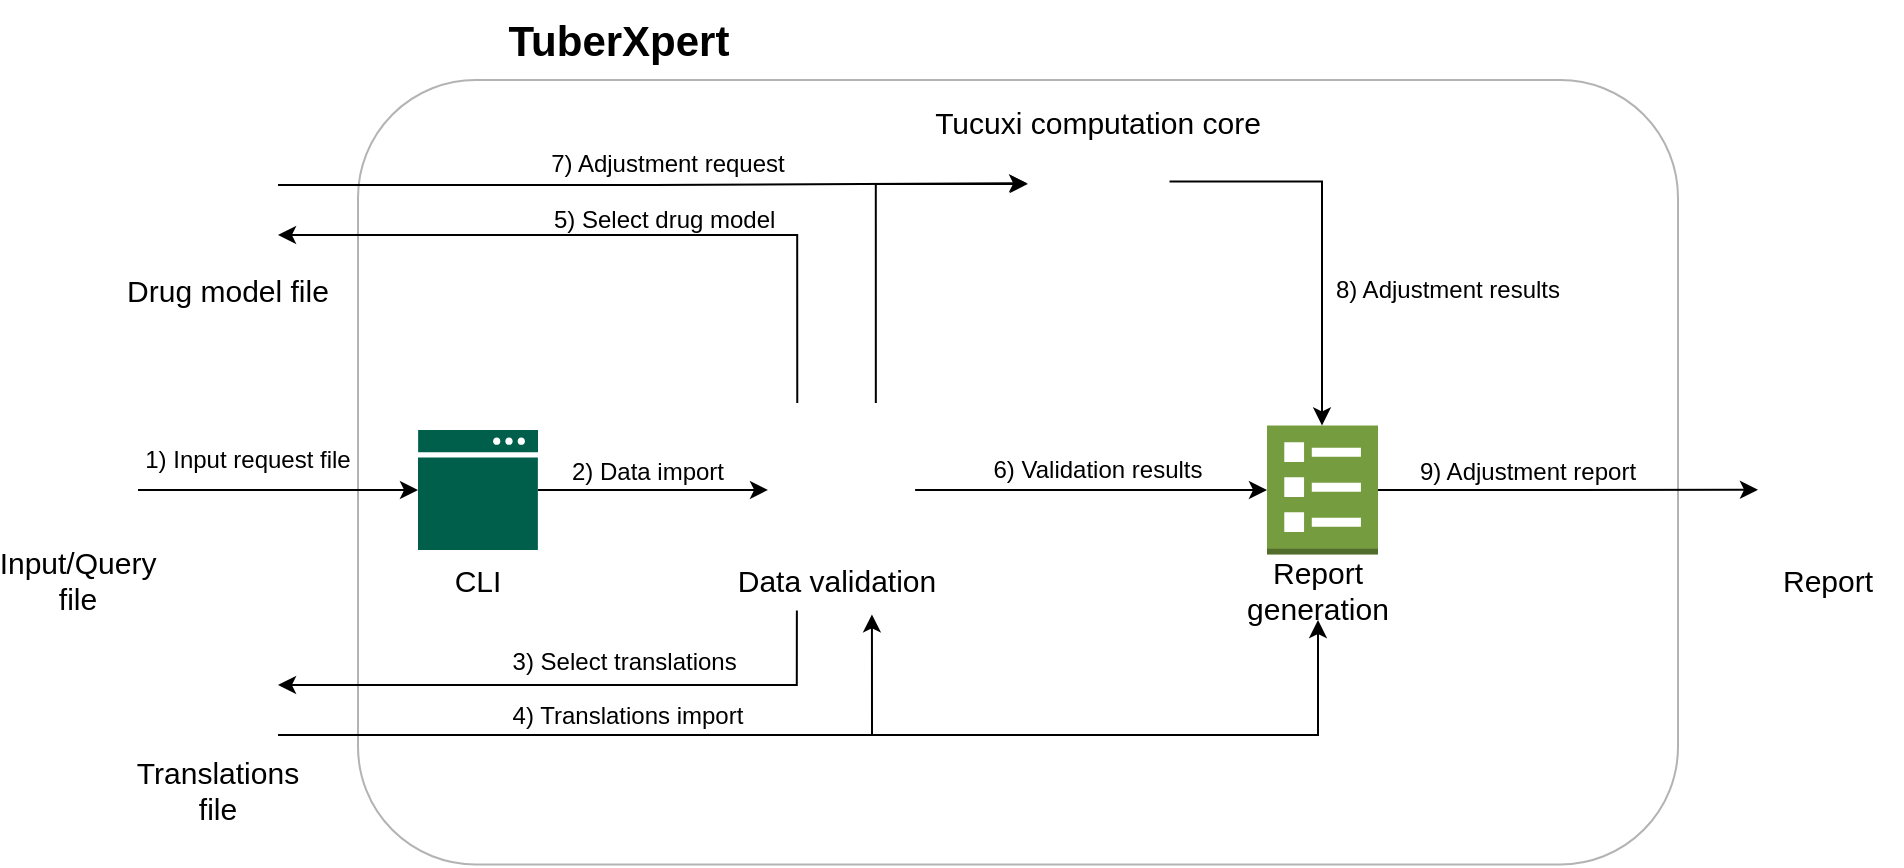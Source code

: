 <mxfile version="20.1.1" type="device"><diagram id="6jn8rRmGRjqyneHIg68U" name="Page-1"><mxGraphModel dx="1422" dy="726" grid="1" gridSize="10" guides="1" tooltips="1" connect="1" arrows="1" fold="1" page="1" pageScale="1" pageWidth="827" pageHeight="1169" math="0" shadow="0"><root><mxCell id="0"/><mxCell id="1" parent="0"/><mxCell id="Lh4p0oNaQ1qQ8kbz5JYV-3" value="" style="shape=image;html=1;verticalAlign=top;verticalLabelPosition=bottom;labelBackgroundColor=#ffffff;imageAspect=0;aspect=fixed;image=https://cdn1.iconfinder.com/data/icons/hawcons/32/699748-icon-102-document-file-xml-128.png" parent="1" vertex="1"><mxGeometry x="90" y="290" width="50" height="50" as="geometry"/></mxCell><mxCell id="FSRhnkFRNiiLRNrfAQOP-10" style="edgeStyle=orthogonalEdgeStyle;rounded=0;orthogonalLoop=1;jettySize=auto;html=1;entryX=0.5;entryY=1;entryDx=0;entryDy=0;entryPerimeter=0;" parent="1" source="Lh4p0oNaQ1qQ8kbz5JYV-6" target="Lh4p0oNaQ1qQ8kbz5JYV-5" edge="1"><mxGeometry relative="1" as="geometry"><Array as="points"><mxPoint x="670" y="400"/><mxPoint x="670" y="400"/></Array></mxGeometry></mxCell><mxCell id="Lh4p0oNaQ1qQ8kbz5JYV-6" value="" style="rounded=1;whiteSpace=wrap;html=1;strokeColor=#B3B3B3;" parent="1" vertex="1"><mxGeometry x="250" y="110" width="660" height="392.25" as="geometry"/></mxCell><mxCell id="Lh4p0oNaQ1qQ8kbz5JYV-2" value="" style="sketch=0;pointerEvents=1;shadow=0;dashed=0;html=1;strokeColor=none;fillColor=#005F4B;labelPosition=center;verticalLabelPosition=bottom;verticalAlign=top;align=center;outlineConnect=0;shape=mxgraph.veeam2.interface_console;" parent="1" vertex="1"><mxGeometry x="280" y="285" width="60" height="60" as="geometry"/></mxCell><mxCell id="29Lea-EKMiJO1pOLwERL-16" style="edgeStyle=orthogonalEdgeStyle;rounded=0;orthogonalLoop=1;jettySize=auto;html=1;exitX=1;exitY=0.5;exitDx=0;exitDy=0;exitPerimeter=0;" parent="1" source="Lh4p0oNaQ1qQ8kbz5JYV-5" target="Lh4p0oNaQ1qQ8kbz5JYV-36" edge="1"><mxGeometry relative="1" as="geometry"/></mxCell><mxCell id="Lh4p0oNaQ1qQ8kbz5JYV-5" value="" style="outlineConnect=0;dashed=0;verticalLabelPosition=bottom;verticalAlign=top;align=center;html=1;shape=mxgraph.aws3.template;fillColor=#759C3E;gradientColor=none;" parent="1" vertex="1"><mxGeometry x="704.5" y="282.75" width="55.5" height="64.5" as="geometry"/></mxCell><mxCell id="Lh4p0oNaQ1qQ8kbz5JYV-18" value="Tucuxi computation core" style="text;html=1;strokeColor=none;fillColor=none;align=center;verticalAlign=middle;whiteSpace=wrap;rounded=0;fontSize=15;" parent="1" vertex="1"><mxGeometry x="519.99" y="116" width="200.01" height="30" as="geometry"/></mxCell><mxCell id="Lh4p0oNaQ1qQ8kbz5JYV-19" value="TuberXpert" style="text;strokeColor=none;fillColor=none;html=1;fontSize=21;fontStyle=1;verticalAlign=middle;align=center;" parent="1" vertex="1"><mxGeometry x="330" y="70" width="100" height="40" as="geometry"/></mxCell><mxCell id="Lh4p0oNaQ1qQ8kbz5JYV-21" value="CLI" style="text;html=1;strokeColor=none;fillColor=none;align=center;verticalAlign=middle;whiteSpace=wrap;rounded=0;fontSize=15;" parent="1" vertex="1"><mxGeometry x="280" y="345" width="60" height="30" as="geometry"/></mxCell><mxCell id="Lh4p0oNaQ1qQ8kbz5JYV-23" value="Report generation" style="text;html=1;strokeColor=none;fillColor=none;align=center;verticalAlign=middle;whiteSpace=wrap;rounded=0;fontSize=15;" parent="1" vertex="1"><mxGeometry x="700" y="350" width="60" height="30" as="geometry"/></mxCell><mxCell id="Lh4p0oNaQ1qQ8kbz5JYV-24" value="Input/Query file" style="text;html=1;strokeColor=none;fillColor=none;align=center;verticalAlign=middle;whiteSpace=wrap;rounded=0;fontSize=15;" parent="1" vertex="1"><mxGeometry x="80" y="345" width="60" height="30" as="geometry"/></mxCell><mxCell id="Lh4p0oNaQ1qQ8kbz5JYV-26" style="edgeStyle=orthogonalEdgeStyle;rounded=0;orthogonalLoop=1;jettySize=auto;html=1;fontSize=15;" parent="1" source="Lh4p0oNaQ1qQ8kbz5JYV-3" target="Lh4p0oNaQ1qQ8kbz5JYV-2" edge="1"><mxGeometry relative="1" as="geometry"/></mxCell><mxCell id="FSRhnkFRNiiLRNrfAQOP-22" style="edgeStyle=orthogonalEdgeStyle;rounded=0;orthogonalLoop=1;jettySize=auto;html=1;exitX=1;exitY=0.25;exitDx=0;exitDy=0;entryX=-0.006;entryY=0.309;entryDx=0;entryDy=0;entryPerimeter=0;startArrow=none;startFill=0;endArrow=classic;endFill=1;" parent="1" source="Lh4p0oNaQ1qQ8kbz5JYV-27" target="Lh4p0oNaQ1qQ8kbz5JYV-4" edge="1"><mxGeometry relative="1" as="geometry"/></mxCell><mxCell id="Lh4p0oNaQ1qQ8kbz5JYV-27" value="" style="shape=image;html=1;verticalAlign=top;verticalLabelPosition=bottom;labelBackgroundColor=#ffffff;imageAspect=0;aspect=fixed;image=https://cdn1.iconfinder.com/data/icons/hawcons/32/699748-icon-102-document-file-xml-128.png" parent="1" vertex="1"><mxGeometry x="160" y="150" width="50" height="50" as="geometry"/></mxCell><mxCell id="Lh4p0oNaQ1qQ8kbz5JYV-29" value="Drug model file" style="text;html=1;strokeColor=none;fillColor=none;align=center;verticalAlign=middle;whiteSpace=wrap;rounded=0;fontSize=15;" parent="1" vertex="1"><mxGeometry x="130" y="200" width="110" height="30" as="geometry"/></mxCell><mxCell id="Lh4p0oNaQ1qQ8kbz5JYV-36" value="" style="shape=image;html=1;verticalAlign=top;verticalLabelPosition=bottom;labelBackgroundColor=#ffffff;imageAspect=0;aspect=fixed;image=https://cdn-icons-png.flaticon.com/512/81/81970.png;fontSize=15;" parent="1" vertex="1"><mxGeometry x="950" y="282.63" width="64.62" height="64.62" as="geometry"/></mxCell><mxCell id="Lh4p0oNaQ1qQ8kbz5JYV-39" value="Report" style="text;html=1;strokeColor=none;fillColor=none;align=center;verticalAlign=middle;whiteSpace=wrap;rounded=0;fontSize=15;" parent="1" vertex="1"><mxGeometry x="954.62" y="345" width="60" height="30" as="geometry"/></mxCell><mxCell id="29Lea-EKMiJO1pOLwERL-2" value="1) Input request file" style="text;html=1;strokeColor=none;fillColor=none;align=center;verticalAlign=middle;whiteSpace=wrap;rounded=0;" parent="1" vertex="1"><mxGeometry x="130" y="285" width="130" height="30" as="geometry"/></mxCell><mxCell id="29Lea-EKMiJO1pOLwERL-7" value="" style="endArrow=classic;html=1;rounded=0;" parent="1" source="Lh4p0oNaQ1qQ8kbz5JYV-2" edge="1"><mxGeometry width="50" height="50" relative="1" as="geometry"><mxPoint x="700" y="410" as="sourcePoint"/><mxPoint x="455" y="314.959" as="targetPoint"/></mxGeometry></mxCell><mxCell id="29Lea-EKMiJO1pOLwERL-8" value="2) Data import" style="text;html=1;strokeColor=none;fillColor=none;align=center;verticalAlign=middle;whiteSpace=wrap;rounded=0;" parent="1" vertex="1"><mxGeometry x="330" y="288.63" width="130" height="35" as="geometry"/></mxCell><mxCell id="29Lea-EKMiJO1pOLwERL-12" value="7) Adjustment request" style="text;html=1;strokeColor=none;fillColor=none;align=center;verticalAlign=middle;whiteSpace=wrap;rounded=0;" parent="1" vertex="1"><mxGeometry x="340" y="137" width="130" height="30" as="geometry"/></mxCell><mxCell id="29Lea-EKMiJO1pOLwERL-13" value="8) Adjustment results" style="text;html=1;strokeColor=none;fillColor=none;align=center;verticalAlign=middle;whiteSpace=wrap;rounded=0;" parent="1" vertex="1"><mxGeometry x="730" y="200" width="130" height="30" as="geometry"/></mxCell><mxCell id="29Lea-EKMiJO1pOLwERL-15" value="9) Adjustment report" style="text;html=1;strokeColor=none;fillColor=none;align=center;verticalAlign=middle;whiteSpace=wrap;rounded=0;" parent="1" vertex="1"><mxGeometry x="770" y="291.13" width="130" height="30" as="geometry"/></mxCell><mxCell id="gXZJuXsleBr6PsWbrPGm-1" value="" style="shape=image;html=1;verticalAlign=top;verticalLabelPosition=bottom;labelBackgroundColor=#ffffff;imageAspect=0;aspect=fixed;image=https://cdn1.iconfinder.com/data/icons/hawcons/32/699748-icon-102-document-file-xml-128.png" parent="1" vertex="1"><mxGeometry x="954.62" y="215" width="67.25" height="67.25" as="geometry"/></mxCell><mxCell id="Ddcn3ZMjxVFgNAXdy-_q-1" value="" style="shape=image;verticalLabelPosition=bottom;labelBackgroundColor=default;verticalAlign=top;aspect=fixed;imageAspect=0;image=https://cdn-icons-png.flaticon.com/512/337/337946.png;" parent="1" vertex="1"><mxGeometry x="950" y="155" width="60" height="60" as="geometry"/></mxCell><mxCell id="FSRhnkFRNiiLRNrfAQOP-5" style="edgeStyle=orthogonalEdgeStyle;rounded=0;orthogonalLoop=1;jettySize=auto;html=1;exitX=1.011;exitY=0.297;exitDx=0;exitDy=0;exitPerimeter=0;" parent="1" source="Lh4p0oNaQ1qQ8kbz5JYV-4" target="Lh4p0oNaQ1qQ8kbz5JYV-5" edge="1"><mxGeometry relative="1" as="geometry"><Array as="points"><mxPoint x="732" y="161"/></Array></mxGeometry></mxCell><mxCell id="Lh4p0oNaQ1qQ8kbz5JYV-4" value="" style="shape=image;html=1;verticalAlign=top;verticalLabelPosition=bottom;labelBackgroundColor=#ffffff;imageAspect=0;aspect=fixed;image=https://cdn2.iconfinder.com/data/icons/crystalproject/128x128/apps/kservices.png" parent="1" vertex="1"><mxGeometry x="585" y="140" width="70" height="70" as="geometry"/></mxCell><mxCell id="FSRhnkFRNiiLRNrfAQOP-6" style="edgeStyle=orthogonalEdgeStyle;rounded=0;orthogonalLoop=1;jettySize=auto;html=1;" parent="1" source="FSRhnkFRNiiLRNrfAQOP-16" target="Lh4p0oNaQ1qQ8kbz5JYV-5" edge="1"><mxGeometry relative="1" as="geometry"><mxPoint x="580" y="315" as="sourcePoint"/><Array as="points"><mxPoint x="580" y="315"/><mxPoint x="580" y="315"/></Array></mxGeometry></mxCell><mxCell id="FSRhnkFRNiiLRNrfAQOP-26" style="edgeStyle=orthogonalEdgeStyle;rounded=0;orthogonalLoop=1;jettySize=auto;html=1;exitX=1;exitY=0.25;exitDx=0;exitDy=0;entryX=0.353;entryY=1.007;entryDx=0;entryDy=0;entryPerimeter=0;startArrow=classic;startFill=1;endArrow=none;endFill=0;" parent="1" source="FSRhnkFRNiiLRNrfAQOP-7" target="FSRhnkFRNiiLRNrfAQOP-18" edge="1"><mxGeometry relative="1" as="geometry"/></mxCell><mxCell id="FSRhnkFRNiiLRNrfAQOP-27" style="edgeStyle=orthogonalEdgeStyle;rounded=0;orthogonalLoop=1;jettySize=auto;html=1;exitX=1;exitY=0.75;exitDx=0;exitDy=0;entryX=0.631;entryY=1.073;entryDx=0;entryDy=0;entryPerimeter=0;startArrow=none;startFill=0;endArrow=classic;endFill=1;" parent="1" source="FSRhnkFRNiiLRNrfAQOP-7" target="FSRhnkFRNiiLRNrfAQOP-18" edge="1"><mxGeometry relative="1" as="geometry"/></mxCell><mxCell id="FSRhnkFRNiiLRNrfAQOP-28" style="edgeStyle=orthogonalEdgeStyle;rounded=0;orthogonalLoop=1;jettySize=auto;html=1;exitX=1;exitY=0.75;exitDx=0;exitDy=0;entryX=0.5;entryY=1;entryDx=0;entryDy=0;startArrow=none;startFill=0;endArrow=classic;endFill=1;" parent="1" source="FSRhnkFRNiiLRNrfAQOP-7" target="Lh4p0oNaQ1qQ8kbz5JYV-23" edge="1"><mxGeometry relative="1" as="geometry"/></mxCell><mxCell id="FSRhnkFRNiiLRNrfAQOP-7" value="" style="shape=image;html=1;verticalAlign=top;verticalLabelPosition=bottom;labelBackgroundColor=#ffffff;imageAspect=0;aspect=fixed;image=https://cdn1.iconfinder.com/data/icons/hawcons/32/699748-icon-102-document-file-xml-128.png" parent="1" vertex="1"><mxGeometry x="160" y="400" width="50" height="50" as="geometry"/></mxCell><mxCell id="FSRhnkFRNiiLRNrfAQOP-11" value="Translations file" style="text;html=1;strokeColor=none;fillColor=none;align=center;verticalAlign=middle;whiteSpace=wrap;rounded=0;fontSize=15;" parent="1" vertex="1"><mxGeometry x="150" y="450" width="60" height="30" as="geometry"/></mxCell><mxCell id="FSRhnkFRNiiLRNrfAQOP-14" value="3) Select translations&amp;nbsp;" style="text;html=1;strokeColor=none;fillColor=none;align=center;verticalAlign=middle;whiteSpace=wrap;rounded=0;" parent="1" vertex="1"><mxGeometry x="300" y="383" width="170" height="35" as="geometry"/></mxCell><mxCell id="FSRhnkFRNiiLRNrfAQOP-23" style="edgeStyle=orthogonalEdgeStyle;rounded=0;orthogonalLoop=1;jettySize=auto;html=1;exitX=0.75;exitY=0;exitDx=0;exitDy=0;entryX=0;entryY=0.314;entryDx=0;entryDy=0;entryPerimeter=0;startArrow=none;startFill=0;endArrow=classic;endFill=1;" parent="1" source="FSRhnkFRNiiLRNrfAQOP-16" target="Lh4p0oNaQ1qQ8kbz5JYV-4" edge="1"><mxGeometry relative="1" as="geometry"/></mxCell><mxCell id="FSRhnkFRNiiLRNrfAQOP-24" style="edgeStyle=orthogonalEdgeStyle;rounded=0;orthogonalLoop=1;jettySize=auto;html=1;exitX=0.25;exitY=0;exitDx=0;exitDy=0;entryX=1;entryY=0.75;entryDx=0;entryDy=0;startArrow=none;startFill=0;endArrow=classic;endFill=1;" parent="1" source="FSRhnkFRNiiLRNrfAQOP-16" target="Lh4p0oNaQ1qQ8kbz5JYV-27" edge="1"><mxGeometry relative="1" as="geometry"/></mxCell><mxCell id="FSRhnkFRNiiLRNrfAQOP-16" value="" style="shape=image;verticalLabelPosition=bottom;labelBackgroundColor=default;verticalAlign=top;aspect=fixed;imageAspect=0;image=https://cdn-icons-png.flaticon.com/512/1216/1216995.png;" parent="1" vertex="1"><mxGeometry x="450" y="271.44" width="78.56" height="78.56" as="geometry"/></mxCell><mxCell id="FSRhnkFRNiiLRNrfAQOP-18" value="Data validation" style="text;html=1;strokeColor=none;fillColor=none;align=center;verticalAlign=middle;whiteSpace=wrap;rounded=0;fontSize=15;" parent="1" vertex="1"><mxGeometry x="421.78" y="345" width="135" height="30" as="geometry"/></mxCell><mxCell id="FSRhnkFRNiiLRNrfAQOP-25" value="5) Select drug model&amp;nbsp;" style="text;html=1;strokeColor=none;fillColor=none;align=center;verticalAlign=middle;whiteSpace=wrap;rounded=0;" parent="1" vertex="1"><mxGeometry x="340" y="162" width="130" height="35" as="geometry"/></mxCell><mxCell id="FSRhnkFRNiiLRNrfAQOP-29" value="4) Translations import" style="text;html=1;strokeColor=none;fillColor=none;align=center;verticalAlign=middle;whiteSpace=wrap;rounded=0;" parent="1" vertex="1"><mxGeometry x="300" y="410" width="170" height="35" as="geometry"/></mxCell><mxCell id="FSRhnkFRNiiLRNrfAQOP-30" value="6) Validation results" style="text;html=1;strokeColor=none;fillColor=none;align=center;verticalAlign=middle;whiteSpace=wrap;rounded=0;" parent="1" vertex="1"><mxGeometry x="554.99" y="290" width="130" height="30" as="geometry"/></mxCell></root></mxGraphModel></diagram></mxfile>
